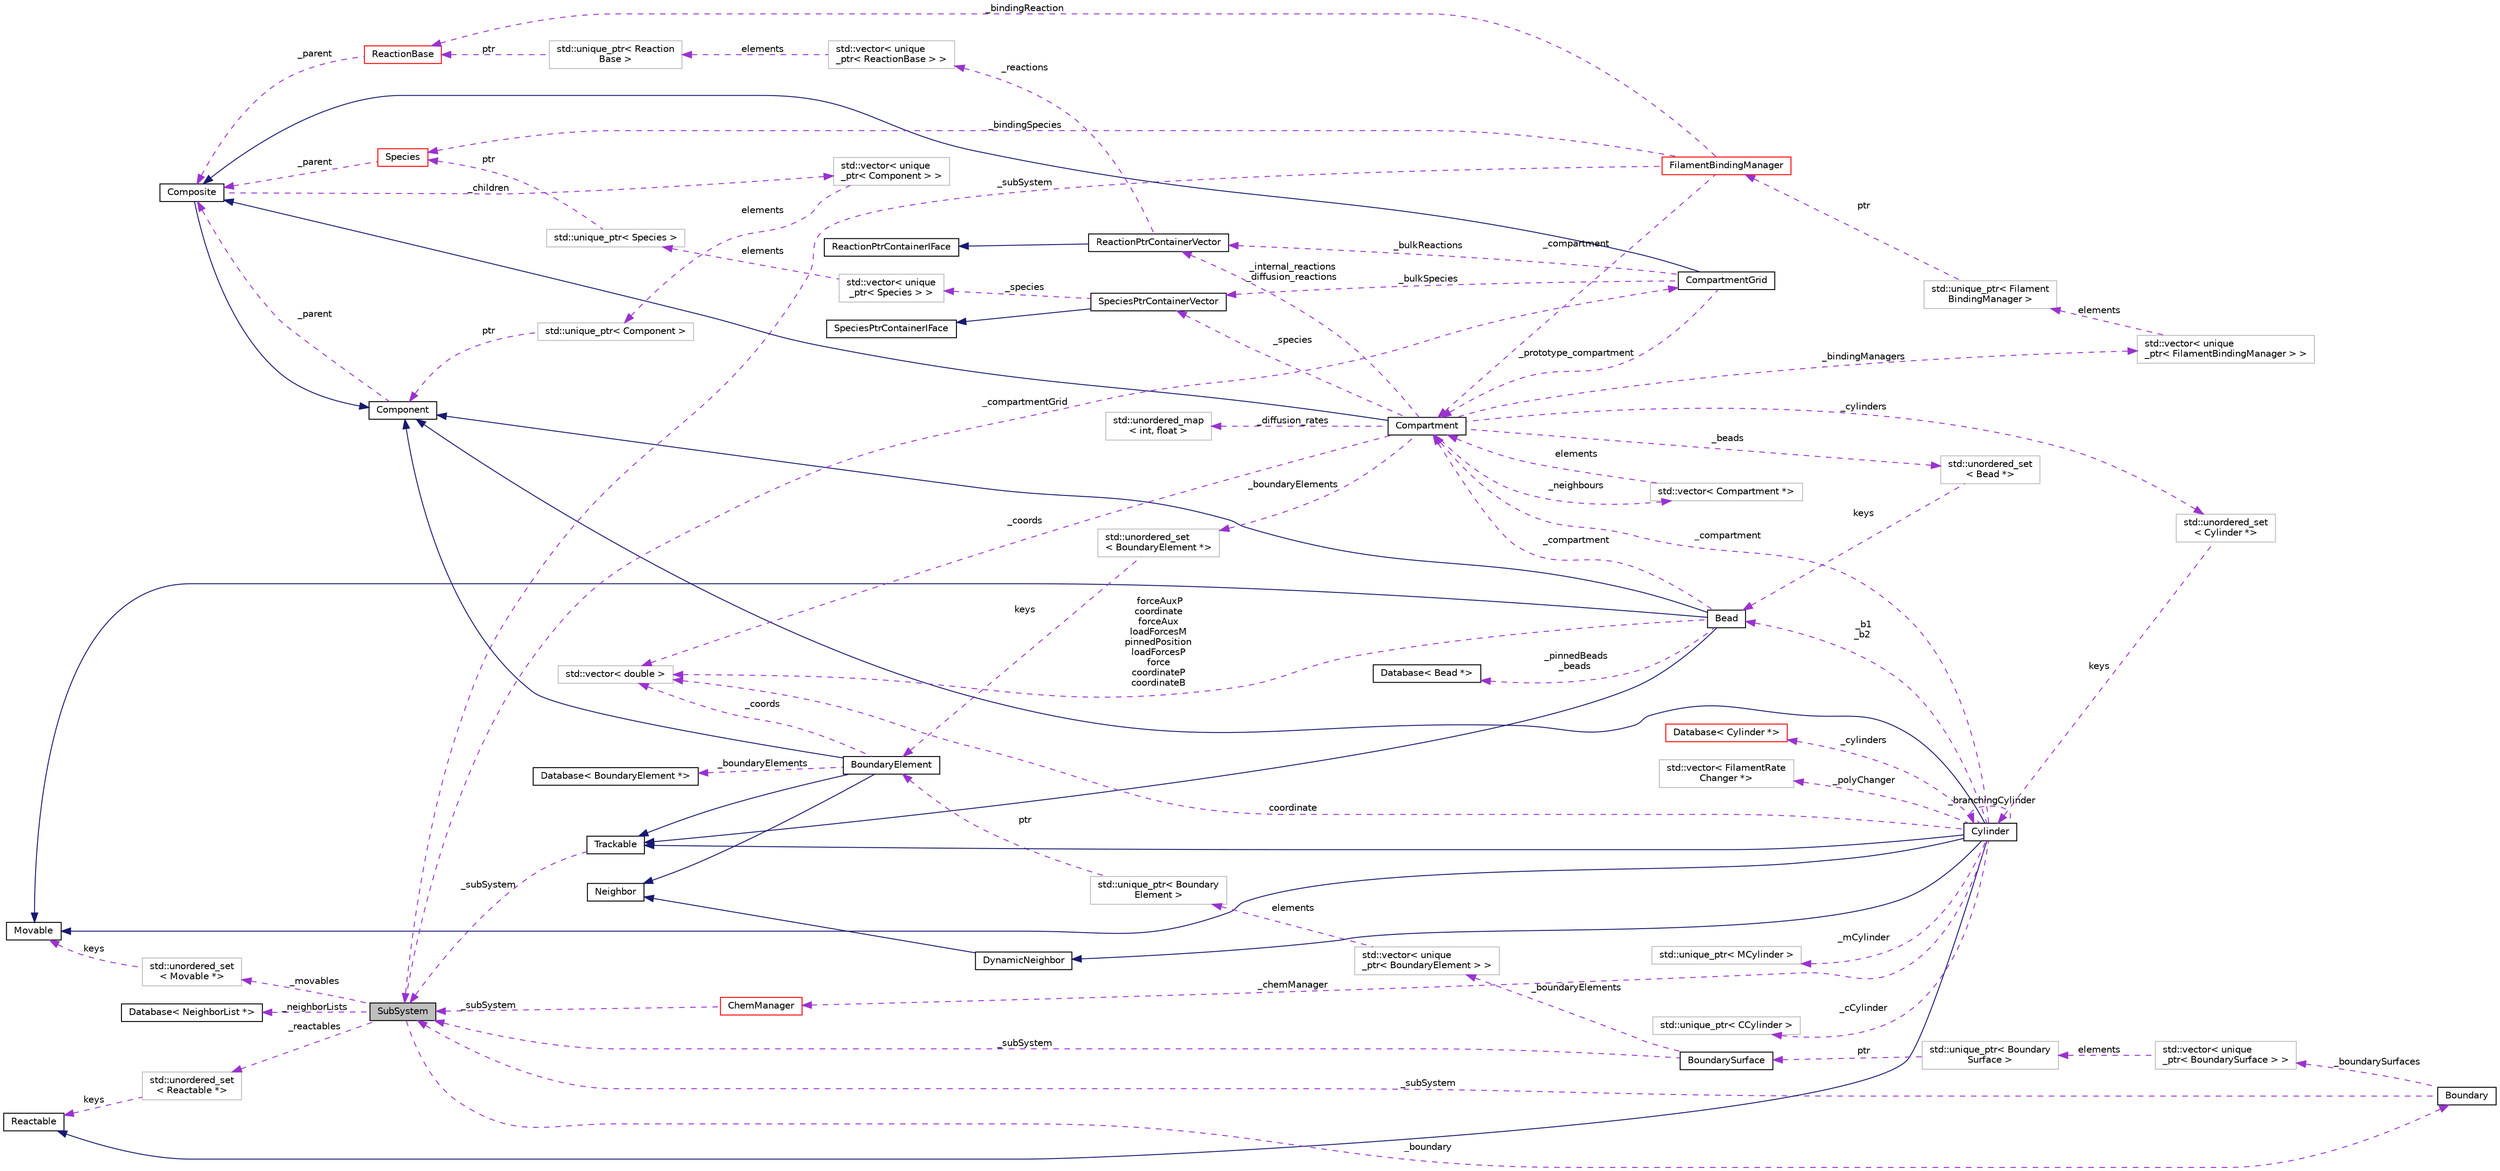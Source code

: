 digraph "SubSystem"
{
 // INTERACTIVE_SVG=YES
  edge [fontname="Helvetica",fontsize="10",labelfontname="Helvetica",labelfontsize="10"];
  node [fontname="Helvetica",fontsize="10",shape=record];
  rankdir="LR";
  Node1 [label="SubSystem",height=0.2,width=0.4,color="black", fillcolor="grey75", style="filled", fontcolor="black"];
  Node2 -> Node1 [dir="back",color="darkorchid3",fontsize="10",style="dashed",label=" _movables" ,fontname="Helvetica"];
  Node2 [label="std::unordered_set\l\< Movable *\>",height=0.2,width=0.4,color="grey75", fillcolor="white", style="filled"];
  Node3 -> Node2 [dir="back",color="darkorchid3",fontsize="10",style="dashed",label=" keys" ,fontname="Helvetica"];
  Node3 [label="Movable",height=0.2,width=0.4,color="black", fillcolor="white", style="filled",URL="$classMovable.html",tooltip="An abstract base class for a movable element in the SubSystem. "];
  Node4 -> Node1 [dir="back",color="darkorchid3",fontsize="10",style="dashed",label=" _reactables" ,fontname="Helvetica"];
  Node4 [label="std::unordered_set\l\< Reactable *\>",height=0.2,width=0.4,color="grey75", fillcolor="white", style="filled"];
  Node5 -> Node4 [dir="back",color="darkorchid3",fontsize="10",style="dashed",label=" keys" ,fontname="Helvetica"];
  Node5 [label="Reactable",height=0.2,width=0.4,color="black", fillcolor="white", style="filled",URL="$classReactable.html",tooltip="An abstract base class for a reactable element in the SubSystem. "];
  Node6 -> Node1 [dir="back",color="darkorchid3",fontsize="10",style="dashed",label=" _boundary" ,fontname="Helvetica"];
  Node6 [label="Boundary",height=0.2,width=0.4,color="black", fillcolor="white", style="filled",URL="$classBoundary.html",tooltip="To store all BoundarySurfaces that are in the SubSystem. "];
  Node1 -> Node6 [dir="back",color="darkorchid3",fontsize="10",style="dashed",label=" _subSystem" ,fontname="Helvetica"];
  Node7 -> Node6 [dir="back",color="darkorchid3",fontsize="10",style="dashed",label=" _boundarySurfaces" ,fontname="Helvetica"];
  Node7 [label="std::vector\< unique\l_ptr\< BoundarySurface \> \>",height=0.2,width=0.4,color="grey75", fillcolor="white", style="filled"];
  Node8 -> Node7 [dir="back",color="darkorchid3",fontsize="10",style="dashed",label=" elements" ,fontname="Helvetica"];
  Node8 [label="std::unique_ptr\< Boundary\lSurface \>",height=0.2,width=0.4,color="grey75", fillcolor="white", style="filled"];
  Node9 -> Node8 [dir="back",color="darkorchid3",fontsize="10",style="dashed",label=" ptr" ,fontname="Helvetica"];
  Node9 [label="BoundarySurface",height=0.2,width=0.4,color="black", fillcolor="white", style="filled",URL="$classBoundarySurface.html",tooltip="A boundary shape that holds BoundaryElements. "];
  Node1 -> Node9 [dir="back",color="darkorchid3",fontsize="10",style="dashed",label=" _subSystem" ,fontname="Helvetica"];
  Node10 -> Node9 [dir="back",color="darkorchid3",fontsize="10",style="dashed",label=" _boundaryElements" ,fontname="Helvetica"];
  Node10 [label="std::vector\< unique\l_ptr\< BoundaryElement \> \>",height=0.2,width=0.4,color="grey75", fillcolor="white", style="filled"];
  Node11 -> Node10 [dir="back",color="darkorchid3",fontsize="10",style="dashed",label=" elements" ,fontname="Helvetica"];
  Node11 [label="std::unique_ptr\< Boundary\lElement \>",height=0.2,width=0.4,color="grey75", fillcolor="white", style="filled"];
  Node12 -> Node11 [dir="back",color="darkorchid3",fontsize="10",style="dashed",label=" ptr" ,fontname="Helvetica"];
  Node12 [label="BoundaryElement",height=0.2,width=0.4,color="black", fillcolor="white", style="filled",URL="$classBoundaryElement.html",tooltip="Represents an element of a BoundarySurface. "];
  Node13 -> Node12 [dir="back",color="midnightblue",fontsize="10",style="solid",fontname="Helvetica"];
  Node13 [label="Component",height=0.2,width=0.4,color="black", fillcolor="white", style="filled",URL="$classComponent.html",tooltip="The base class for the Composite pattern hieararchy. "];
  Node14 -> Node13 [dir="back",color="darkorchid3",fontsize="10",style="dashed",label=" _parent" ,fontname="Helvetica"];
  Node14 [label="Composite",height=0.2,width=0.4,color="black", fillcolor="white", style="filled",URL="$classComposite.html",tooltip="The aggregating class for the Composite pattern. "];
  Node13 -> Node14 [dir="back",color="midnightblue",fontsize="10",style="solid",fontname="Helvetica"];
  Node15 -> Node14 [dir="back",color="darkorchid3",fontsize="10",style="dashed",label=" _children" ,fontname="Helvetica"];
  Node15 [label="std::vector\< unique\l_ptr\< Component \> \>",height=0.2,width=0.4,color="grey75", fillcolor="white", style="filled"];
  Node16 -> Node15 [dir="back",color="darkorchid3",fontsize="10",style="dashed",label=" elements" ,fontname="Helvetica"];
  Node16 [label="std::unique_ptr\< Component \>",height=0.2,width=0.4,color="grey75", fillcolor="white", style="filled"];
  Node13 -> Node16 [dir="back",color="darkorchid3",fontsize="10",style="dashed",label=" ptr" ,fontname="Helvetica"];
  Node17 -> Node12 [dir="back",color="midnightblue",fontsize="10",style="solid",fontname="Helvetica"];
  Node17 [label="Trackable",height=0.2,width=0.4,color="black", fillcolor="white", style="filled",URL="$classTrackable.html",tooltip="An abstract base class for a trackable object in the SubSystem. "];
  Node1 -> Node17 [dir="back",color="darkorchid3",fontsize="10",style="dashed",label=" _subSystem" ,fontname="Helvetica"];
  Node18 -> Node12 [dir="back",color="midnightblue",fontsize="10",style="solid",fontname="Helvetica"];
  Node18 [label="Neighbor",height=0.2,width=0.4,color="black", fillcolor="white", style="filled",URL="$classNeighbor.html",tooltip="An abstract base class for any element that can be added or removed from a NeighborList statically at..."];
  Node19 -> Node12 [dir="back",color="darkorchid3",fontsize="10",style="dashed",label=" _boundaryElements" ,fontname="Helvetica"];
  Node19 [label="Database\< BoundaryElement *\>",height=0.2,width=0.4,color="black", fillcolor="white", style="filled",URL="$classDatabase.html"];
  Node20 -> Node12 [dir="back",color="darkorchid3",fontsize="10",style="dashed",label=" _coords" ,fontname="Helvetica"];
  Node20 [label="std::vector\< double \>",height=0.2,width=0.4,color="grey75", fillcolor="white", style="filled"];
  Node21 -> Node1 [dir="back",color="darkorchid3",fontsize="10",style="dashed",label=" _compartmentGrid" ,fontname="Helvetica"];
  Node21 [label="CompartmentGrid",height=0.2,width=0.4,color="black", fillcolor="white", style="filled",URL="$classCompartmentGrid.html",tooltip="A simple n-dimensional grid of Compartment objects. "];
  Node14 -> Node21 [dir="back",color="midnightblue",fontsize="10",style="solid",fontname="Helvetica"];
  Node22 -> Node21 [dir="back",color="darkorchid3",fontsize="10",style="dashed",label=" _prototype_compartment" ,fontname="Helvetica"];
  Node22 [label="Compartment",height=0.2,width=0.4,color="black", fillcolor="white", style="filled",URL="$classCompartment.html",tooltip="A container or holding Species and Reactions. "];
  Node14 -> Node22 [dir="back",color="midnightblue",fontsize="10",style="solid",fontname="Helvetica"];
  Node23 -> Node22 [dir="back",color="darkorchid3",fontsize="10",style="dashed",label=" _beads" ,fontname="Helvetica"];
  Node23 [label="std::unordered_set\l\< Bead *\>",height=0.2,width=0.4,color="grey75", fillcolor="white", style="filled"];
  Node24 -> Node23 [dir="back",color="darkorchid3",fontsize="10",style="dashed",label=" keys" ,fontname="Helvetica"];
  Node24 [label="Bead",height=0.2,width=0.4,color="black", fillcolor="white", style="filled",URL="$classBead.html",tooltip="Represents a single coordinate between Cylinders, and holds forces needed for mechanical equilibratio..."];
  Node13 -> Node24 [dir="back",color="midnightblue",fontsize="10",style="solid",fontname="Helvetica"];
  Node17 -> Node24 [dir="back",color="midnightblue",fontsize="10",style="solid",fontname="Helvetica"];
  Node3 -> Node24 [dir="back",color="midnightblue",fontsize="10",style="solid",fontname="Helvetica"];
  Node22 -> Node24 [dir="back",color="darkorchid3",fontsize="10",style="dashed",label=" _compartment" ,fontname="Helvetica"];
  Node25 -> Node24 [dir="back",color="darkorchid3",fontsize="10",style="dashed",label=" _pinnedBeads\n_beads" ,fontname="Helvetica"];
  Node25 [label="Database\< Bead *\>",height=0.2,width=0.4,color="black", fillcolor="white", style="filled",URL="$classDatabase.html"];
  Node20 -> Node24 [dir="back",color="darkorchid3",fontsize="10",style="dashed",label=" forceAuxP\ncoordinate\nforceAux\nloadForcesM\npinnedPosition\nloadForcesP\nforce\ncoordinateP\ncoordinateB" ,fontname="Helvetica"];
  Node26 -> Node22 [dir="back",color="darkorchid3",fontsize="10",style="dashed",label=" _neighbours" ,fontname="Helvetica"];
  Node26 [label="std::vector\< Compartment *\>",height=0.2,width=0.4,color="grey75", fillcolor="white", style="filled"];
  Node22 -> Node26 [dir="back",color="darkorchid3",fontsize="10",style="dashed",label=" elements" ,fontname="Helvetica"];
  Node27 -> Node22 [dir="back",color="darkorchid3",fontsize="10",style="dashed",label=" _cylinders" ,fontname="Helvetica"];
  Node27 [label="std::unordered_set\l\< Cylinder *\>",height=0.2,width=0.4,color="grey75", fillcolor="white", style="filled"];
  Node28 -> Node27 [dir="back",color="darkorchid3",fontsize="10",style="dashed",label=" keys" ,fontname="Helvetica"];
  Node28 [label="Cylinder",height=0.2,width=0.4,color="black", fillcolor="white", style="filled",URL="$classCylinder.html",tooltip="A container to store a MCylinder and CCylinder. "];
  Node13 -> Node28 [dir="back",color="midnightblue",fontsize="10",style="solid",fontname="Helvetica"];
  Node17 -> Node28 [dir="back",color="midnightblue",fontsize="10",style="solid",fontname="Helvetica"];
  Node3 -> Node28 [dir="back",color="midnightblue",fontsize="10",style="solid",fontname="Helvetica"];
  Node5 -> Node28 [dir="back",color="midnightblue",fontsize="10",style="solid",fontname="Helvetica"];
  Node29 -> Node28 [dir="back",color="midnightblue",fontsize="10",style="solid",fontname="Helvetica"];
  Node29 [label="DynamicNeighbor",height=0.2,width=0.4,color="black", fillcolor="white", style="filled",URL="$classDynamicNeighbor.html",tooltip="An abstract base class for any element that can be added or removed from a NeighborList dynamically a..."];
  Node18 -> Node29 [dir="back",color="midnightblue",fontsize="10",style="solid",fontname="Helvetica"];
  Node28 -> Node28 [dir="back",color="darkorchid3",fontsize="10",style="dashed",label=" _branchingCylinder" ,fontname="Helvetica"];
  Node30 -> Node28 [dir="back",color="darkorchid3",fontsize="10",style="dashed",label=" _polyChanger" ,fontname="Helvetica"];
  Node30 [label="std::vector\< FilamentRate\lChanger *\>",height=0.2,width=0.4,color="grey75", fillcolor="white", style="filled"];
  Node32 -> Node28 [dir="back",color="darkorchid3",fontsize="10",style="dashed",label=" _cCylinder" ,fontname="Helvetica"];
  Node32 [label="std::unique_ptr\< CCylinder \>",height=0.2,width=0.4,color="grey75", fillcolor="white", style="filled"];
  Node24 -> Node28 [dir="back",color="darkorchid3",fontsize="10",style="dashed",label=" _b1\n_b2" ,fontname="Helvetica"];
  Node52 -> Node28 [dir="back",color="darkorchid3",fontsize="10",style="dashed",label=" _cylinders" ,fontname="Helvetica"];
  Node52 [label="Database\< Cylinder *\>",height=0.2,width=0.4,color="red", fillcolor="white", style="filled",URL="$classDatabase.html"];
  Node22 -> Node28 [dir="back",color="darkorchid3",fontsize="10",style="dashed",label=" _compartment" ,fontname="Helvetica"];
  Node54 -> Node28 [dir="back",color="darkorchid3",fontsize="10",style="dashed",label=" _chemManager" ,fontname="Helvetica"];
  Node54 [label="ChemManager",height=0.2,width=0.4,color="red", fillcolor="white", style="filled",URL="$classChemManager.html",tooltip="For initailizing chemical reactions based on a specific system. "];
  Node1 -> Node54 [dir="back",color="darkorchid3",fontsize="10",style="dashed",label=" _subSystem" ,fontname="Helvetica"];
  Node68 -> Node28 [dir="back",color="darkorchid3",fontsize="10",style="dashed",label=" _mCylinder" ,fontname="Helvetica"];
  Node68 [label="std::unique_ptr\< MCylinder \>",height=0.2,width=0.4,color="grey75", fillcolor="white", style="filled"];
  Node20 -> Node28 [dir="back",color="darkorchid3",fontsize="10",style="dashed",label=" coordinate" ,fontname="Helvetica"];
  Node70 -> Node22 [dir="back",color="darkorchid3",fontsize="10",style="dashed",label=" _boundaryElements" ,fontname="Helvetica"];
  Node70 [label="std::unordered_set\l\< BoundaryElement *\>",height=0.2,width=0.4,color="grey75", fillcolor="white", style="filled"];
  Node12 -> Node70 [dir="back",color="darkorchid3",fontsize="10",style="dashed",label=" keys" ,fontname="Helvetica"];
  Node71 -> Node22 [dir="back",color="darkorchid3",fontsize="10",style="dashed",label=" _internal_reactions\n_diffusion_reactions" ,fontname="Helvetica"];
  Node71 [label="ReactionPtrContainerVector",height=0.2,width=0.4,color="black", fillcolor="white", style="filled",URL="$classReactionPtrContainerVector.html",tooltip="A concrete class implementing the ReactionPtrContainerIFace, using vector<unique_ptr<ReactionBase>> a..."];
  Node72 -> Node71 [dir="back",color="midnightblue",fontsize="10",style="solid",fontname="Helvetica"];
  Node72 [label="ReactionPtrContainerIFace",height=0.2,width=0.4,color="black", fillcolor="white", style="filled",URL="$classReactionPtrContainerIFace.html",tooltip="An abstract interface for a container of pointers to reaction objects. "];
  Node73 -> Node71 [dir="back",color="darkorchid3",fontsize="10",style="dashed",label=" _reactions" ,fontname="Helvetica"];
  Node73 [label="std::vector\< unique\l_ptr\< ReactionBase \> \>",height=0.2,width=0.4,color="grey75", fillcolor="white", style="filled"];
  Node74 -> Node73 [dir="back",color="darkorchid3",fontsize="10",style="dashed",label=" elements" ,fontname="Helvetica"];
  Node74 [label="std::unique_ptr\< Reaction\lBase \>",height=0.2,width=0.4,color="grey75", fillcolor="white", style="filled"];
  Node36 -> Node74 [dir="back",color="darkorchid3",fontsize="10",style="dashed",label=" ptr" ,fontname="Helvetica"];
  Node36 [label="ReactionBase",height=0.2,width=0.4,color="red", fillcolor="white", style="filled",URL="$classReactionBase.html",tooltip="Represents an abstract interface for simple chemical reactions of the form A + B -> C..."];
  Node14 -> Node36 [dir="back",color="darkorchid3",fontsize="10",style="dashed",label=" _parent" ,fontname="Helvetica"];
  Node75 -> Node22 [dir="back",color="darkorchid3",fontsize="10",style="dashed",label=" _diffusion_rates" ,fontname="Helvetica"];
  Node75 [label="std::unordered_map\l\< int, float \>",height=0.2,width=0.4,color="grey75", fillcolor="white", style="filled"];
  Node20 -> Node22 [dir="back",color="darkorchid3",fontsize="10",style="dashed",label=" _coords" ,fontname="Helvetica"];
  Node76 -> Node22 [dir="back",color="darkorchid3",fontsize="10",style="dashed",label=" _bindingManagers" ,fontname="Helvetica"];
  Node76 [label="std::vector\< unique\l_ptr\< FilamentBindingManager \> \>",height=0.2,width=0.4,color="grey75", fillcolor="white", style="filled"];
  Node77 -> Node76 [dir="back",color="darkorchid3",fontsize="10",style="dashed",label=" elements" ,fontname="Helvetica"];
  Node77 [label="std::unique_ptr\< Filament\lBindingManager \>",height=0.2,width=0.4,color="grey75", fillcolor="white", style="filled"];
  Node78 -> Node77 [dir="back",color="darkorchid3",fontsize="10",style="dashed",label=" ptr" ,fontname="Helvetica"];
  Node78 [label="FilamentBindingManager",height=0.2,width=0.4,color="red", fillcolor="white", style="filled",URL="$classFilamentBindingManager.html",tooltip="To store and manage binding reactions. "];
  Node22 -> Node78 [dir="back",color="darkorchid3",fontsize="10",style="dashed",label=" _compartment" ,fontname="Helvetica"];
  Node1 -> Node78 [dir="back",color="darkorchid3",fontsize="10",style="dashed",label=" _subSystem" ,fontname="Helvetica"];
  Node36 -> Node78 [dir="back",color="darkorchid3",fontsize="10",style="dashed",label=" _bindingReaction" ,fontname="Helvetica"];
  Node39 -> Node78 [dir="back",color="darkorchid3",fontsize="10",style="dashed",label=" _bindingSpecies" ,fontname="Helvetica"];
  Node39 [label="Species",height=0.2,width=0.4,color="red", fillcolor="white", style="filled",URL="$classSpecies.html",tooltip="Represents chemical molecules, tracks their copy number and can be used in Reactions. "];
  Node14 -> Node39 [dir="back",color="darkorchid3",fontsize="10",style="dashed",label=" _parent" ,fontname="Helvetica"];
  Node79 -> Node22 [dir="back",color="darkorchid3",fontsize="10",style="dashed",label=" _species" ,fontname="Helvetica"];
  Node79 [label="SpeciesPtrContainerVector",height=0.2,width=0.4,color="black", fillcolor="white", style="filled",URL="$classSpeciesPtrContainerVector.html",tooltip="A concrete class implementing the SpeciesPtrContainerIFace, using vector<unique_ptr<Species>> as the ..."];
  Node80 -> Node79 [dir="back",color="midnightblue",fontsize="10",style="solid",fontname="Helvetica"];
  Node80 [label="SpeciesPtrContainerIFace",height=0.2,width=0.4,color="black", fillcolor="white", style="filled",URL="$classSpeciesPtrContainerIFace.html",tooltip="An abstract interface for a container of pointers to Species objects. "];
  Node81 -> Node79 [dir="back",color="darkorchid3",fontsize="10",style="dashed",label=" _species" ,fontname="Helvetica"];
  Node81 [label="std::vector\< unique\l_ptr\< Species \> \>",height=0.2,width=0.4,color="grey75", fillcolor="white", style="filled"];
  Node82 -> Node81 [dir="back",color="darkorchid3",fontsize="10",style="dashed",label=" elements" ,fontname="Helvetica"];
  Node82 [label="std::unique_ptr\< Species \>",height=0.2,width=0.4,color="grey75", fillcolor="white", style="filled"];
  Node39 -> Node82 [dir="back",color="darkorchid3",fontsize="10",style="dashed",label=" ptr" ,fontname="Helvetica"];
  Node71 -> Node21 [dir="back",color="darkorchid3",fontsize="10",style="dashed",label=" _bulkReactions" ,fontname="Helvetica"];
  Node79 -> Node21 [dir="back",color="darkorchid3",fontsize="10",style="dashed",label=" _bulkSpecies" ,fontname="Helvetica"];
  Node83 -> Node1 [dir="back",color="darkorchid3",fontsize="10",style="dashed",label=" _neighborLists" ,fontname="Helvetica"];
  Node83 [label="Database\< NeighborList *\>",height=0.2,width=0.4,color="black", fillcolor="white", style="filled",URL="$classDatabase.html"];
}
